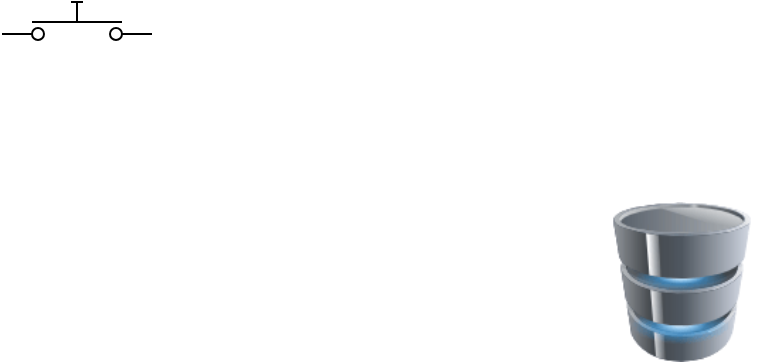 <mxfile>
    <diagram id="LBpGQVMXUxwIL0cpue2l" name="Page-1">
        <mxGraphModel dx="746" dy="499" grid="1" gridSize="10" guides="1" tooltips="1" connect="1" arrows="1" fold="1" page="1" pageScale="1" pageWidth="850" pageHeight="1100" math="0" shadow="0">
            <root>
                <mxCell id="0"/>
                <mxCell id="1" parent="0"/>
                <mxCell id="43" value="" style="image;html=1;image=img/lib/clip_art/computers/Database_128x128.png" parent="1" vertex="1">
                    <mxGeometry x="640" y="350" width="80" height="80" as="geometry"/>
                </mxCell>
                <mxCell id="44" value="" style="shape=mxgraph.electrical.electro-mechanical.pushbutton;aspect=fixed;elSwitchState=off;" vertex="1" parent="1">
                    <mxGeometry x="340" y="250" width="75" height="20" as="geometry"/>
                </mxCell>
            </root>
        </mxGraphModel>
    </diagram>
</mxfile>